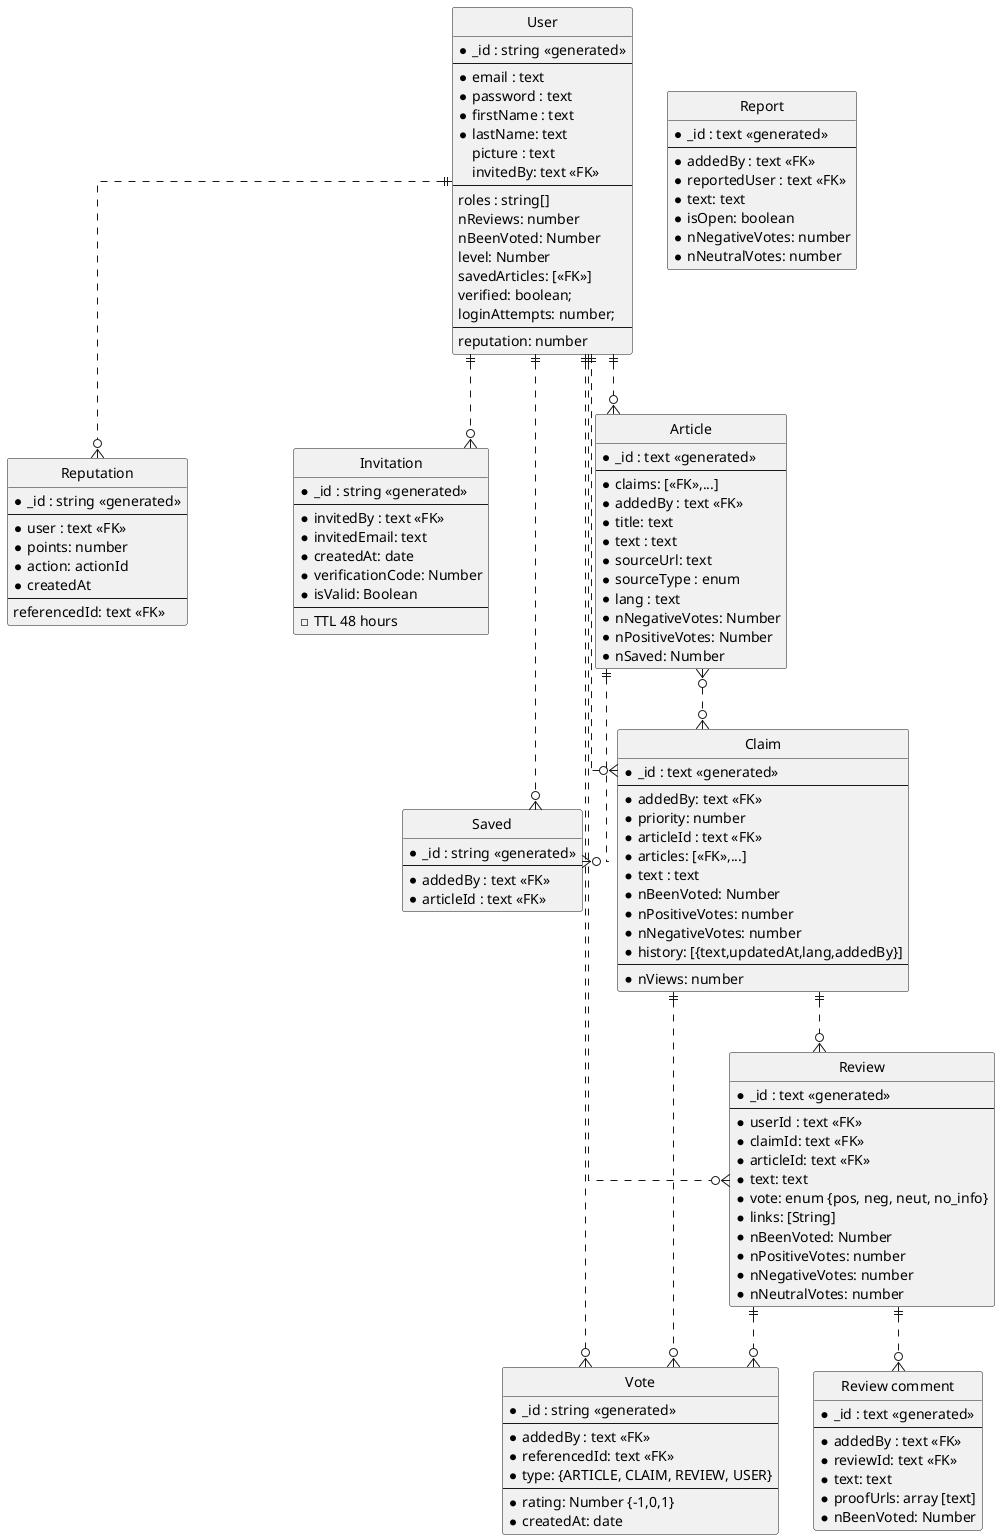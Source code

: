 @startuml Entity relations
' hide the spot
hide circle

' avoid problems with angled crows feet
skinparam linetype ortho

entity "User" as user {
  *_id : string <<generated>>
  --
  *email : text
  *password : text
  *firstName : text
  *lastName: text
  picture : text
  invitedBy: text <<FK>>
  --
  roles : string[]
  nReviews: number
  nBeenVoted: Number
  level: Number
  savedArticles: [<<FK>>]
  verified: boolean;
  loginAttempts: number;
  --
  reputation: number
}

entity "Reputation" as rep {
  *_id : string <<generated>>
  --
  *user : text <<FK>>
  *points: number
  *action: actionId
  *createdAt
  --
  referencedId: text <<FK>>
}

entity "Saved" as saved {
  *_id : string <<generated>>
  --
  *addedBy : text <<FK>>
  *articleId : text <<FK>>
}

entity "Invitation" as inv {
  *_id : string <<generated>>
  --
  *invitedBy : text <<FK>>
  *invitedEmail: text
  *createdAt: date
  *verificationCode: Number
  *isValid: Boolean
  --
  - TTL 48 hours
}

entity "Vote" as vote {
  *_id : string <<generated>>
  --
  *addedBy : text <<FK>>
  *referencedId: text <<FK>>
  *type: {ARTICLE, CLAIM, REVIEW, USER}
  --
  ' *text: Text
  *rating: Number {-1,0,1}
  *createdAt: date
}

entity "Article" as article {
  *_id : text <<generated>>
  --
  *claims: [<<FK>>,...]
  *addedBy : text <<FK>>
  *title: text
  *text : text
  *sourceUrl: text
  *sourceType : enum
  *lang : text
  *nNegativeVotes: Number
  *nPositiveVotes: Number
  *nSaved: Number
}

entity "Claim" as claim {
  *_id : text <<generated>>
  --
  *addedBy: text <<FK>>
  *priority: number
  *articleId : text <<FK>>
  *articles: [<<FK>>,...]
  *text : text
  *nBeenVoted: Number
  *nPositiveVotes: number
  *nNegativeVotes: number
  *history: [{text,updatedAt,lang,addedBy}]
  --
  *nViews: number
}

entity "Review" as review {
  *_id : text <<generated>>
  --
  *userId : text <<FK>>
  *claimId: text <<FK>>
  *articleId: text <<FK>>
  *text: text
  *vote: enum {pos, neg, neut, no_info}
  *links: [String]
  *nBeenVoted: Number
  *nPositiveVotes: number
  *nNegativeVotes: number
  *nNeutralVotes: number
}

entity "Review comment" as reviewComment {
  *_id : text <<generated>>
  --
  *addedBy : text <<FK>>
  *reviewId: text <<FK>>
  *text: text
  *proofUrls: array [text] 
  *nBeenVoted: Number
}

entity "Report" as report {
  *_id : text <<generated>>
  --
  *addedBy : text <<FK>>
  *reportedUser : text <<FK>>
  *text: text
  *isOpen: boolean
  *nNegativeVotes: number
  *nNeutralVotes: number
}

user ||..o{ article
user ||..o{ inv
user ||..o{ saved
user ||..o{ vote
user ||..o{ rep
article }o..o{ claim
article ||..o{ saved
' article ||..o{ vote
user ||..o{ review
' user ||..o{ vote
claim ||..o{ review
claim }o..|| user
claim ||..o{ vote
review ||..o{ reviewComment
review ||..o{ vote
@enduml